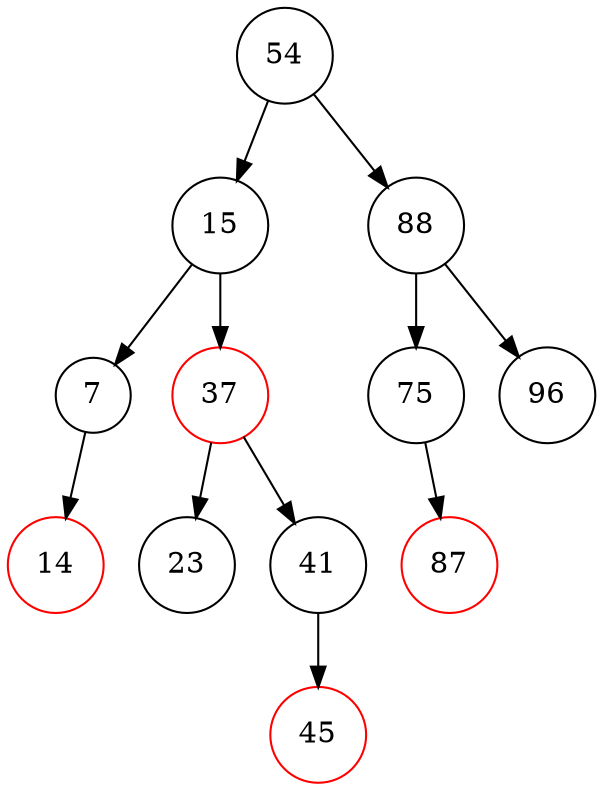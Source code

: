 digraph RBTree {
    node [shape=circle];
    "54" [color=black];
    "54" -> "15";
    "15" [color=black];
    "15" -> "7";
    "7" [color=black];
    "7" -> "14";
    "14" [color=red];
    "15" -> "37";
    "37" [color=red];
    "37" -> "23";
    "23" [color=black];
    "37" -> "41";
    "41" [color=black];
    "41" -> "45";
    "45" [color=red];
    "54" -> "88";
    "88" [color=black];
    "88" -> "75";
    "75" [color=black];
    "75" -> "87";
    "87" [color=red];
    "88" -> "96";
    "96" [color=black];
}
